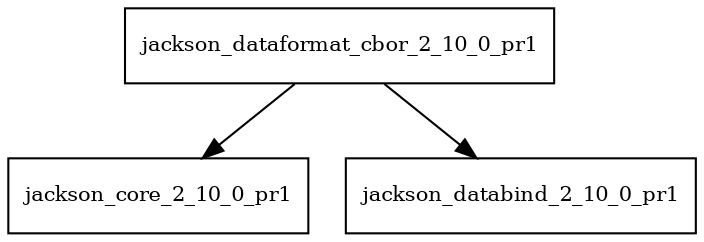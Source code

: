 digraph jackson_dataformat_cbor_2_10_0_pr1_dependencies {
  node [shape = box, fontsize=10.0];
  jackson_dataformat_cbor_2_10_0_pr1 -> jackson_core_2_10_0_pr1;
  jackson_dataformat_cbor_2_10_0_pr1 -> jackson_databind_2_10_0_pr1;
}
